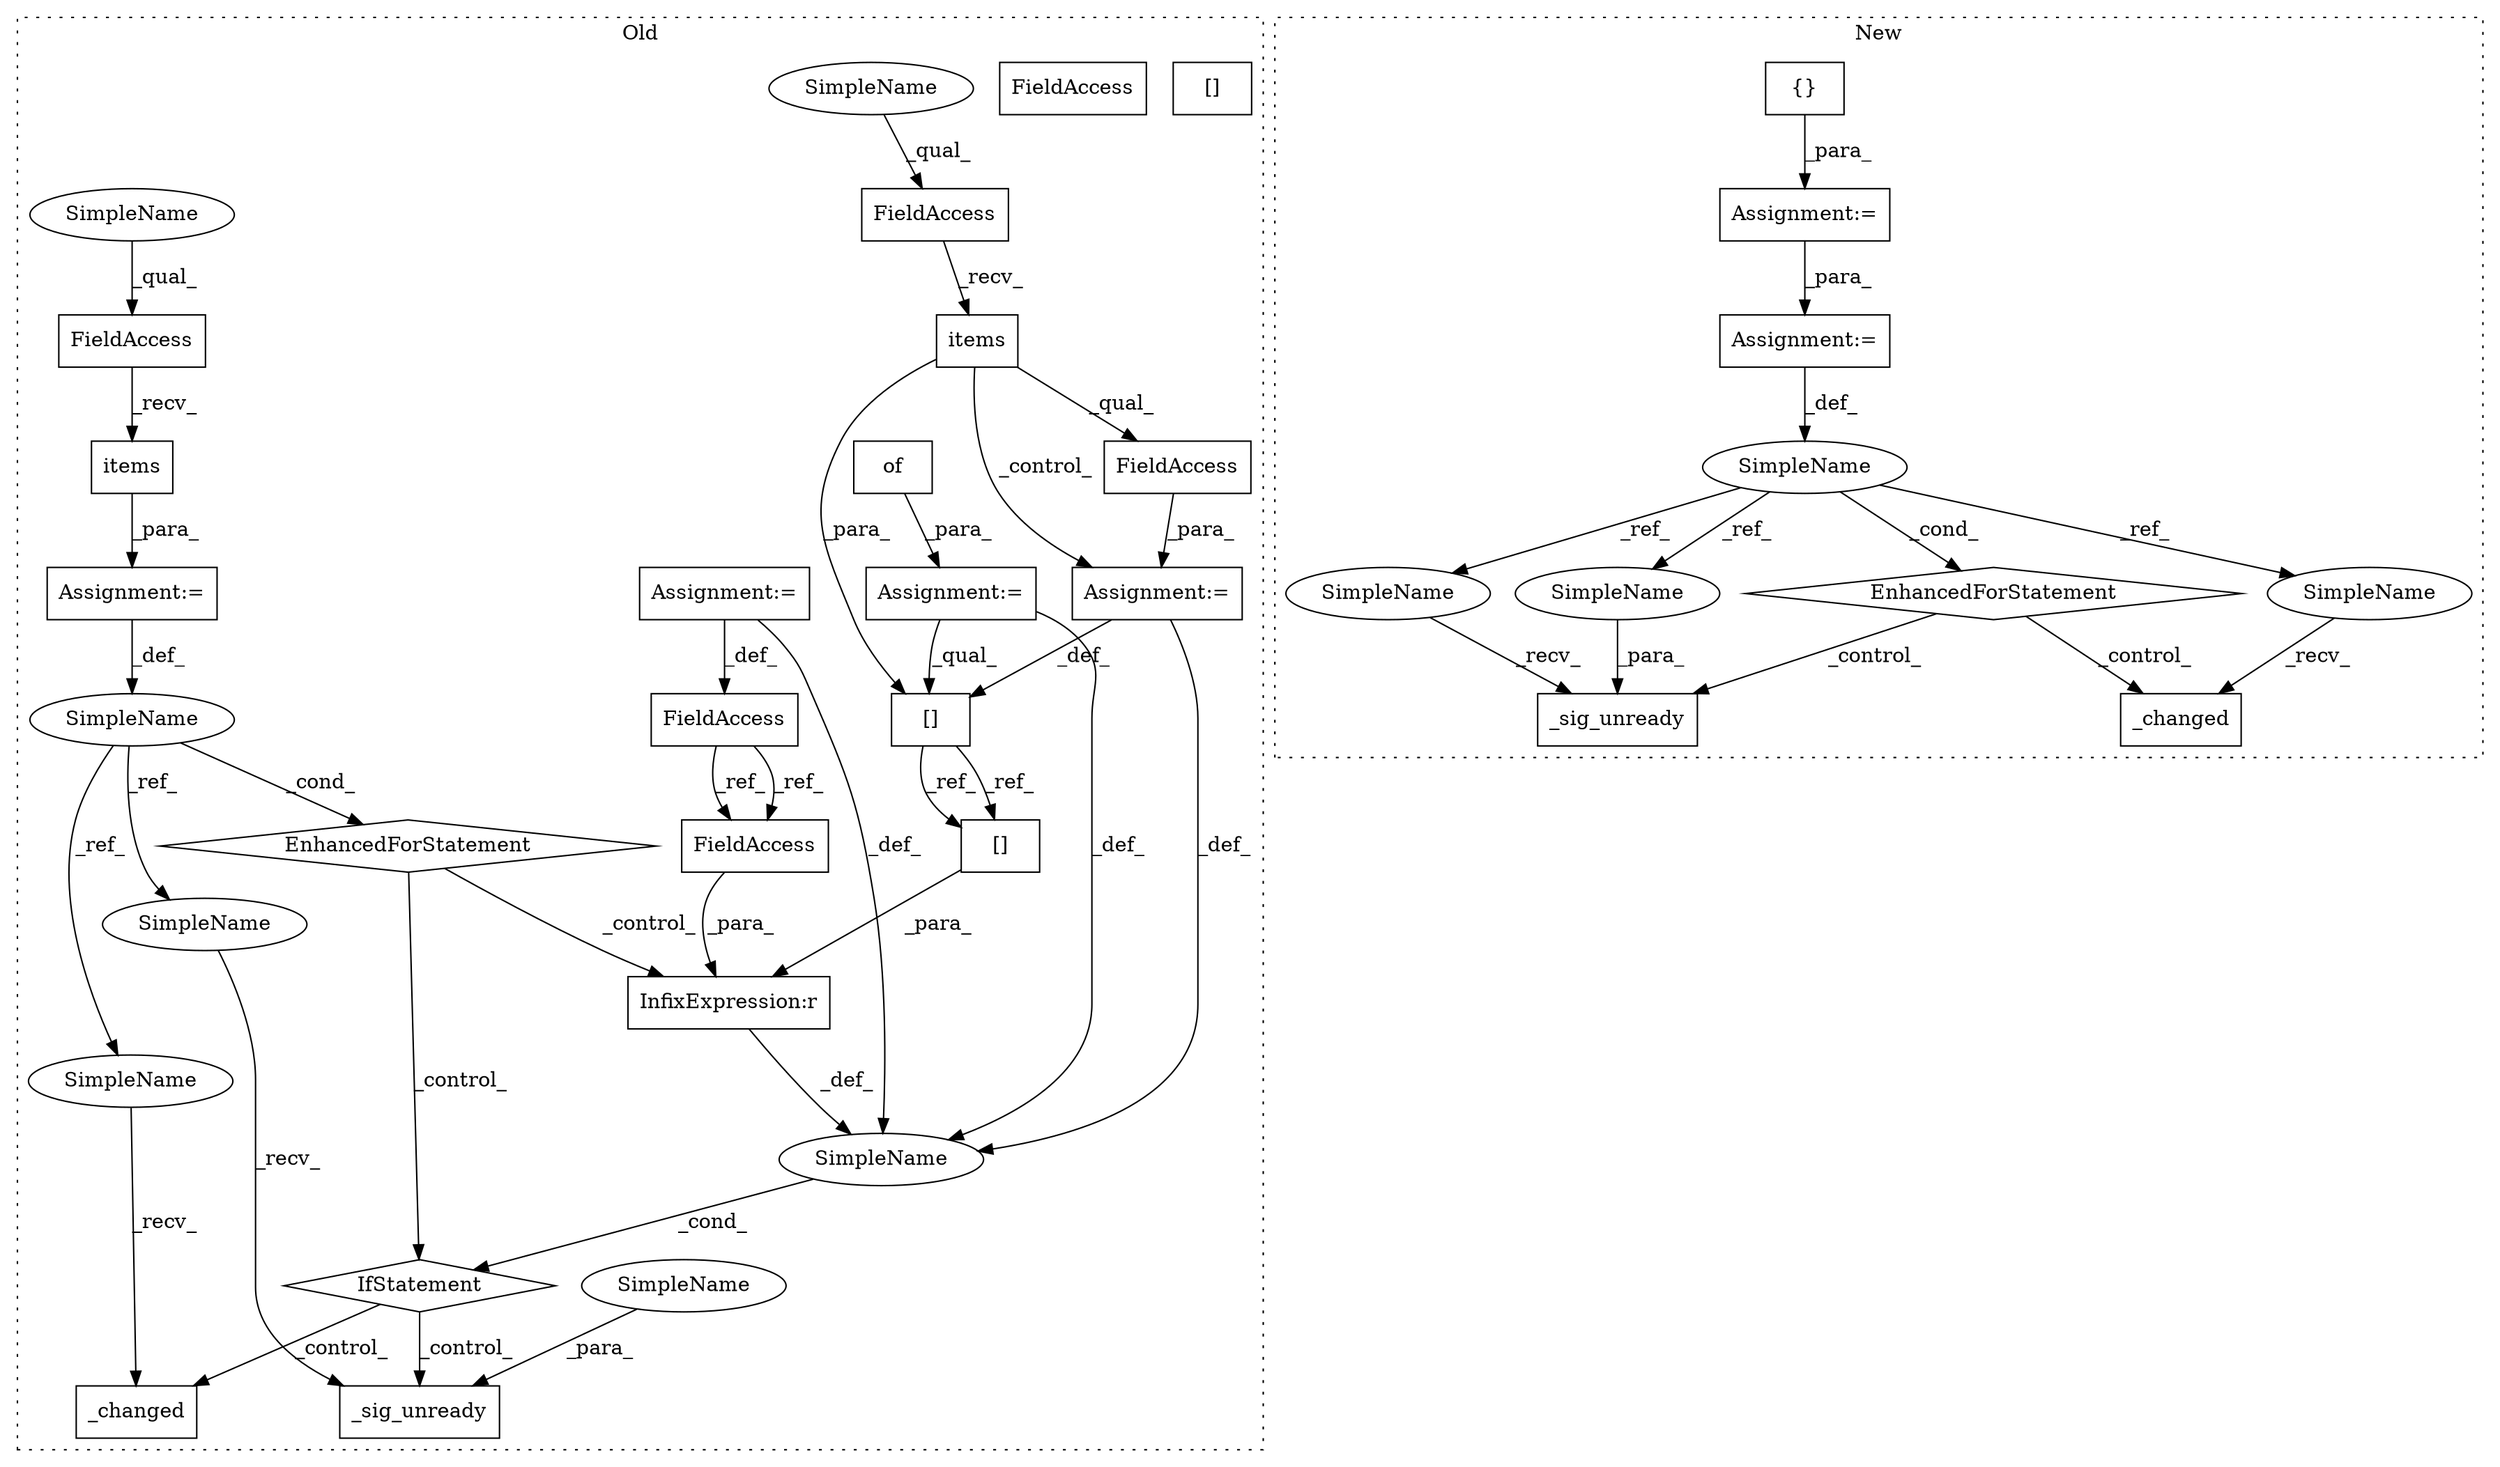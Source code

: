 digraph G {
subgraph cluster0 {
1 [label="_changed" a="32" s="13941" l="10" shape="box"];
3 [label="EnhancedForStatement" a="70" s="13738,13841" l="67,2" shape="diamond"];
4 [label="SimpleName" a="42" s="13813" l="5" shape="ellipse"];
8 [label="InfixExpression:r" a="27" s="13868" l="4" shape="box"];
9 [label="[]" a="2" s="13855,13867" l="11,1" shape="box"];
10 [label="FieldAccess" a="22" s="13872" l="17" shape="box"];
11 [label="[]" a="2" s="13541,13553" l="11,1" shape="box"];
12 [label="SimpleName" a="42" s="" l="" shape="ellipse"];
13 [label="IfStatement" a="25" s="13851,13889" l="4,2" shape="diamond"];
14 [label="FieldAccess" a="22" s="13684" l="17" shape="box"];
15 [label="of" a="32" s="13418" l="4" shape="box"];
17 [label="_sig_unready" a="32" s="13907,13924" l="13,1" shape="box"];
18 [label="FieldAccess" a="22" s="13511" l="12" shape="box"];
19 [label="FieldAccess" a="22" s="13821" l="12" shape="box"];
20 [label="Assignment:=" a="7" s="13554" l="1" shape="box"];
21 [label="FieldAccess" a="22" s="13555" l="17" shape="box"];
24 [label="Assignment:=" a="7" s="13701" l="2" shape="box"];
25 [label="items" a="32" s="13834" l="7" shape="box"];
26 [label="Assignment:=" a="7" s="13413" l="1" shape="box"];
27 [label="Assignment:=" a="7" s="13738,13841" l="67,2" shape="box"];
28 [label="items" a="32" s="13524" l="7" shape="box"];
29 [label="SimpleName" a="42" s="13821" l="4" shape="ellipse"];
30 [label="SimpleName" a="42" s="13511" l="4" shape="ellipse"];
31 [label="SimpleName" a="42" s="13920" l="4" shape="ellipse"];
32 [label="[]" a="2" s="13855,13867" l="11,1" shape="box"];
36 [label="FieldAccess" a="22" s="13872" l="17" shape="box"];
37 [label="SimpleName" a="42" s="13935" l="5" shape="ellipse"];
38 [label="SimpleName" a="42" s="13901" l="5" shape="ellipse"];
label = "Old";
style="dotted";
}
subgraph cluster1 {
2 [label="EnhancedForStatement" a="70" s="14035,14119" l="53,2" shape="diamond"];
5 [label="SimpleName" a="42" s="14096" l="1" shape="ellipse"];
6 [label="_changed" a="32" s="14156" l="10" shape="box"];
7 [label="{}" a="4" s="13445" l="2" shape="box"];
16 [label="_sig_unready" a="32" s="14131,14145" l="13,1" shape="box"];
22 [label="Assignment:=" a="7" s="13435" l="1" shape="box"];
23 [label="Assignment:=" a="7" s="14035,14119" l="53,2" shape="box"];
33 [label="SimpleName" a="42" s="14129" l="1" shape="ellipse"];
34 [label="SimpleName" a="42" s="14144" l="1" shape="ellipse"];
35 [label="SimpleName" a="42" s="14154" l="1" shape="ellipse"];
label = "New";
style="dotted";
}
2 -> 16 [label="_control_"];
2 -> 6 [label="_control_"];
3 -> 13 [label="_control_"];
3 -> 8 [label="_control_"];
4 -> 37 [label="_ref_"];
4 -> 3 [label="_cond_"];
4 -> 38 [label="_ref_"];
5 -> 35 [label="_ref_"];
5 -> 33 [label="_ref_"];
5 -> 34 [label="_ref_"];
5 -> 2 [label="_cond_"];
7 -> 22 [label="_para_"];
8 -> 12 [label="_def_"];
11 -> 32 [label="_ref_"];
11 -> 32 [label="_ref_"];
12 -> 13 [label="_cond_"];
13 -> 17 [label="_control_"];
13 -> 1 [label="_control_"];
14 -> 36 [label="_ref_"];
14 -> 36 [label="_ref_"];
15 -> 26 [label="_para_"];
18 -> 28 [label="_recv_"];
19 -> 25 [label="_recv_"];
20 -> 11 [label="_def_"];
20 -> 12 [label="_def_"];
21 -> 20 [label="_para_"];
22 -> 23 [label="_para_"];
23 -> 5 [label="_def_"];
24 -> 14 [label="_def_"];
24 -> 12 [label="_def_"];
25 -> 27 [label="_para_"];
26 -> 11 [label="_qual_"];
26 -> 12 [label="_def_"];
27 -> 4 [label="_def_"];
28 -> 21 [label="_qual_"];
28 -> 11 [label="_para_"];
28 -> 20 [label="_control_"];
29 -> 19 [label="_qual_"];
30 -> 18 [label="_qual_"];
31 -> 17 [label="_para_"];
32 -> 8 [label="_para_"];
33 -> 16 [label="_recv_"];
34 -> 16 [label="_para_"];
35 -> 6 [label="_recv_"];
36 -> 8 [label="_para_"];
37 -> 1 [label="_recv_"];
38 -> 17 [label="_recv_"];
}